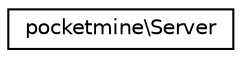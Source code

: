digraph "Graphical Class Hierarchy"
{
 // INTERACTIVE_SVG=YES
 // LATEX_PDF_SIZE
  edge [fontname="Helvetica",fontsize="10",labelfontname="Helvetica",labelfontsize="10"];
  node [fontname="Helvetica",fontsize="10",shape=record];
  rankdir="LR";
  Node0 [label="pocketmine\\Server",height=0.2,width=0.4,color="black", fillcolor="white", style="filled",URL="$d5/df7/classpocketmine_1_1_server.html",tooltip=" "];
}
